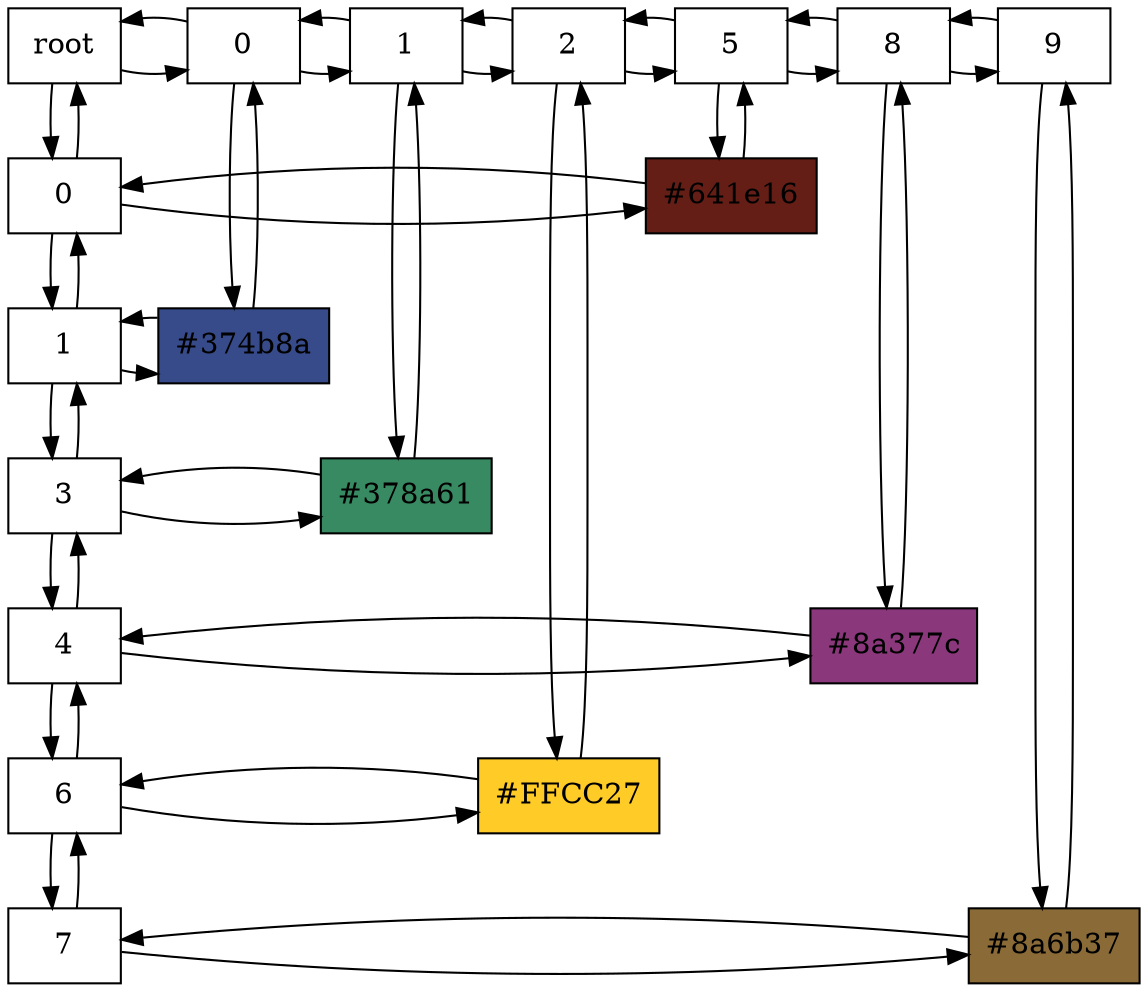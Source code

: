  digraph Matrix {
 node[shape = "box"]
 "Nodo0_0"[label = "root", group="0"]                                                                                                                  
 "Nodo0_0"->"Nodo1_0"
 "Nodo0_0"->"Nodo1_0"[dir = back]
 "Nodo0_0"->"Nodo0_1"
 "Nodo0_0"->"Nodo0_1"[dir = back]
 "Nodo1_0"[label = "0", group="1"]                                                                                                                     
 "Nodo1_0"->"Nodo2_0"
 "Nodo1_0"->"Nodo2_0"[dir = back]
 "Nodo1_0"->"Nodo1_2"
 "Nodo1_0"->"Nodo1_2"[dir = back]
 "Nodo2_0"[label = "1", group="2"]                                                                                                                     
 "Nodo2_0"->"Nodo3_0"
 "Nodo2_0"->"Nodo3_0"[dir = back]
 "Nodo2_0"->"Nodo2_4"
 "Nodo2_0"->"Nodo2_4"[dir = back]
 "Nodo3_0"[label = "2", group="3"]                                                                                                                     
 "Nodo3_0"->"Nodo6_0"
 "Nodo3_0"->"Nodo6_0"[dir = back]
 "Nodo3_0"->"Nodo3_7"
 "Nodo3_0"->"Nodo3_7"[dir = back]
 "Nodo6_0"[label = "5", group="6"]                                                                                                                     
 "Nodo6_0"->"Nodo9_0"
 "Nodo6_0"->"Nodo9_0"[dir = back]
 "Nodo6_0"->"Nodo6_1"
 "Nodo6_0"->"Nodo6_1"[dir = back]
 "Nodo9_0"[label = "8", group="9"]                                                                                                                     
 "Nodo9_0"->"Nodo10_0"
 "Nodo9_0"->"Nodo10_0"[dir = back]
 "Nodo9_0"->"Nodo9_5"
 "Nodo9_0"->"Nodo9_5"[dir = back]
 "Nodo10_0"[label = "9", group="10"]                                                                                                                   
 "Nodo10_0"->"Nodo10_8"
 "Nodo10_0"->"Nodo10_8"[dir = back]
 {rank=same;"Nodo0_0";"Nodo1_0";"Nodo2_0";"Nodo3_0";"Nodo6_0";"Nodo9_0";"Nodo10_0"}
 "Nodo0_1"[label = "0", group="0"]                                                                                                                     
 "Nodo0_1"->"Nodo6_1"
 "Nodo0_1"->"Nodo6_1"[dir = back]
 "Nodo0_1"->"Nodo0_2"
 "Nodo0_1"->"Nodo0_2"[dir = back]
 "Nodo6_1"[label = "#641e16",  style = filled, fillcolor = "#641e16" group="6"]                                                                        
 {rank=same;"Nodo0_1";"Nodo6_1"}
 "Nodo0_2"[label = "1", group="0"]                                                                                                                     
 "Nodo0_2"->"Nodo1_2"
 "Nodo0_2"->"Nodo1_2"[dir = back]
 "Nodo0_2"->"Nodo0_4"
 "Nodo0_2"->"Nodo0_4"[dir = back]
 "Nodo1_2"[label = "#374b8a",  style = filled, fillcolor = "#374b8a" group="1"]                                                                        
 {rank=same;"Nodo0_2";"Nodo1_2"}
 "Nodo0_4"[label = "3", group="0"]                                                                                                                     
 "Nodo0_4"->"Nodo2_4"
 "Nodo0_4"->"Nodo2_4"[dir = back]
 "Nodo0_4"->"Nodo0_5"
 "Nodo0_4"->"Nodo0_5"[dir = back]
 "Nodo2_4"[label = "#378a61",  style = filled, fillcolor = "#378a61" group="2"]                                                                        
 {rank=same;"Nodo0_4";"Nodo2_4"}
 "Nodo0_5"[label = "4", group="0"]                                                                                                                     
 "Nodo0_5"->"Nodo9_5"
 "Nodo0_5"->"Nodo9_5"[dir = back]
 "Nodo0_5"->"Nodo0_7"
 "Nodo0_5"->"Nodo0_7"[dir = back]
 "Nodo9_5"[label = "#8a377c",  style = filled, fillcolor = "#8a377c" group="9"]                                                                        
 {rank=same;"Nodo0_5";"Nodo9_5"}
 "Nodo0_7"[label = "6", group="0"]                                                                                                                     
 "Nodo0_7"->"Nodo3_7"
 "Nodo0_7"->"Nodo3_7"[dir = back]
 "Nodo0_7"->"Nodo0_8"
 "Nodo0_7"->"Nodo0_8"[dir = back]
 "Nodo3_7"[label = "#FFCC27",  style = filled, fillcolor = "#FFCC27" group="3"]                                                                        
 {rank=same;"Nodo0_7";"Nodo3_7"}
 "Nodo0_8"[label = "7", group="0"]                                                                                                                     
 "Nodo0_8"->"Nodo10_8"
 "Nodo0_8"->"Nodo10_8"[dir = back]
 "Nodo10_8"[label = "#8a6b37",  style = filled, fillcolor = "#8a6b37" group="10"]                                                                      
 {rank=same;"Nodo0_8";"Nodo10_8"}
 }
